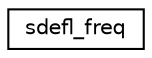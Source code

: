 digraph "Graphical Class Hierarchy"
{
 // LATEX_PDF_SIZE
  edge [fontname="Helvetica",fontsize="10",labelfontname="Helvetica",labelfontsize="10"];
  node [fontname="Helvetica",fontsize="10",shape=record];
  rankdir="LR";
  Node0 [label="sdefl_freq",height=0.2,width=0.4,color="black", fillcolor="white", style="filled",URL="$structsdefl__freq.html",tooltip=" "];
}
